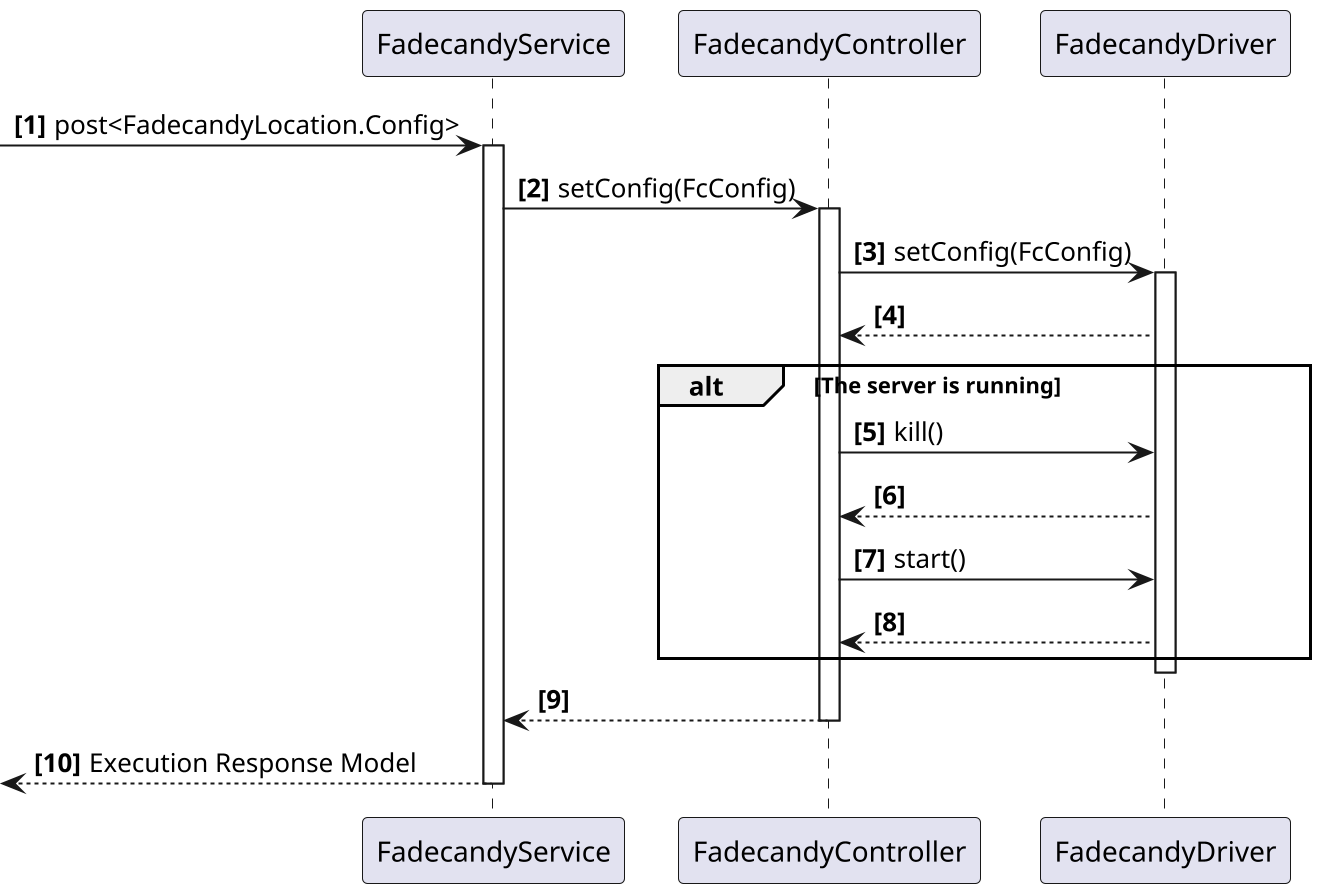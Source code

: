 @startuml Fadecandy REST Fc Service
scale 2
autonumber "<b>[0]"

participant FadecandyService
participant FadecandyController
participant FadecandyDriver

[-> FadecandyService : post<FadecandyLocation.Config>
activate FadecandyService
FadecandyService -> FadecandyController : setConfig(FcConfig)
activate FadecandyController
FadecandyController -> FadecandyDriver : setConfig(FcConfig)
activate FadecandyDriver
FadecandyController <-- FadecandyDriver
alt The server is running
FadecandyController -> FadecandyDriver : kill()
FadecandyController <-- FadecandyDriver
FadecandyController -> FadecandyDriver : start()
FadecandyController <-- FadecandyDriver
end
deactivate FadecandyDriver
FadecandyService <-- FadecandyController
deactivate FadecandyController
[<-- FadecandyService : Execution Response Model
deactivate FadecandyService


@enduml
